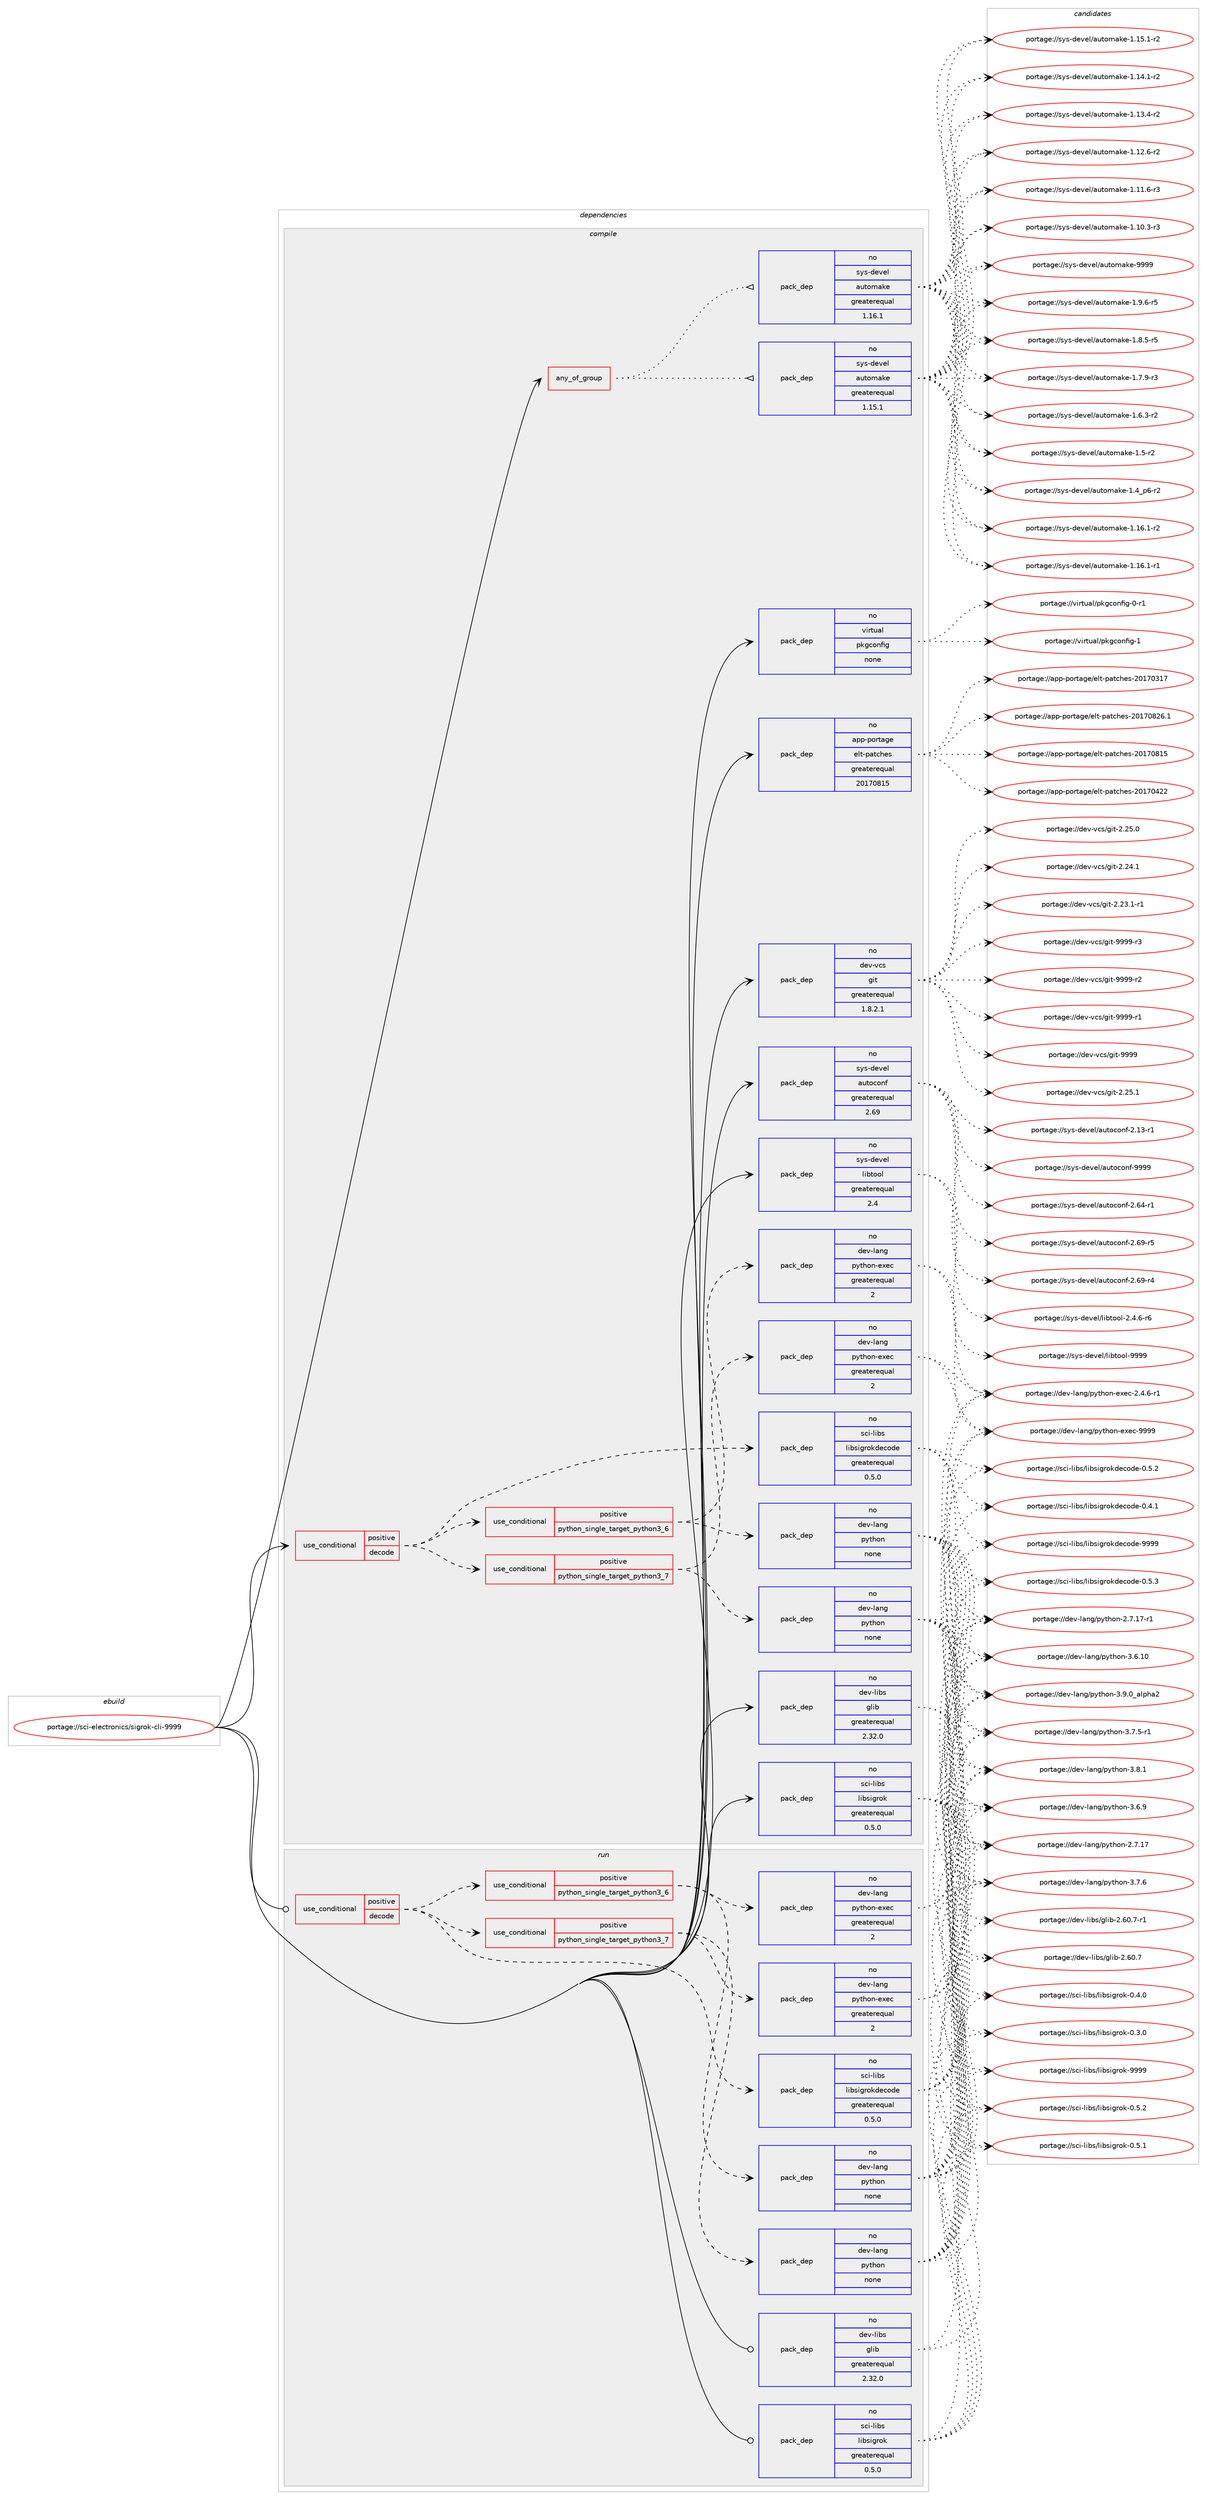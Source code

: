 digraph prolog {

# *************
# Graph options
# *************

newrank=true;
concentrate=true;
compound=true;
graph [rankdir=LR,fontname=Helvetica,fontsize=10,ranksep=1.5];#, ranksep=2.5, nodesep=0.2];
edge  [arrowhead=vee];
node  [fontname=Helvetica,fontsize=10];

# **********
# The ebuild
# **********

subgraph cluster_leftcol {
color=gray;
rank=same;
label=<<i>ebuild</i>>;
id [label="portage://sci-electronics/sigrok-cli-9999", color=red, width=4, href="../sci-electronics/sigrok-cli-9999.svg"];
}

# ****************
# The dependencies
# ****************

subgraph cluster_midcol {
color=gray;
label=<<i>dependencies</i>>;
subgraph cluster_compile {
fillcolor="#eeeeee";
style=filled;
label=<<i>compile</i>>;
subgraph any1457 {
dependency86199 [label=<<TABLE BORDER="0" CELLBORDER="1" CELLSPACING="0" CELLPADDING="4"><TR><TD CELLPADDING="10">any_of_group</TD></TR></TABLE>>, shape=none, color=red];subgraph pack67520 {
dependency86200 [label=<<TABLE BORDER="0" CELLBORDER="1" CELLSPACING="0" CELLPADDING="4" WIDTH="220"><TR><TD ROWSPAN="6" CELLPADDING="30">pack_dep</TD></TR><TR><TD WIDTH="110">no</TD></TR><TR><TD>sys-devel</TD></TR><TR><TD>automake</TD></TR><TR><TD>greaterequal</TD></TR><TR><TD>1.16.1</TD></TR></TABLE>>, shape=none, color=blue];
}
dependency86199:e -> dependency86200:w [weight=20,style="dotted",arrowhead="oinv"];
subgraph pack67521 {
dependency86201 [label=<<TABLE BORDER="0" CELLBORDER="1" CELLSPACING="0" CELLPADDING="4" WIDTH="220"><TR><TD ROWSPAN="6" CELLPADDING="30">pack_dep</TD></TR><TR><TD WIDTH="110">no</TD></TR><TR><TD>sys-devel</TD></TR><TR><TD>automake</TD></TR><TR><TD>greaterequal</TD></TR><TR><TD>1.15.1</TD></TR></TABLE>>, shape=none, color=blue];
}
dependency86199:e -> dependency86201:w [weight=20,style="dotted",arrowhead="oinv"];
}
id:e -> dependency86199:w [weight=20,style="solid",arrowhead="vee"];
subgraph cond17149 {
dependency86202 [label=<<TABLE BORDER="0" CELLBORDER="1" CELLSPACING="0" CELLPADDING="4"><TR><TD ROWSPAN="3" CELLPADDING="10">use_conditional</TD></TR><TR><TD>positive</TD></TR><TR><TD>decode</TD></TR></TABLE>>, shape=none, color=red];
subgraph pack67522 {
dependency86203 [label=<<TABLE BORDER="0" CELLBORDER="1" CELLSPACING="0" CELLPADDING="4" WIDTH="220"><TR><TD ROWSPAN="6" CELLPADDING="30">pack_dep</TD></TR><TR><TD WIDTH="110">no</TD></TR><TR><TD>sci-libs</TD></TR><TR><TD>libsigrokdecode</TD></TR><TR><TD>greaterequal</TD></TR><TR><TD>0.5.0</TD></TR></TABLE>>, shape=none, color=blue];
}
dependency86202:e -> dependency86203:w [weight=20,style="dashed",arrowhead="vee"];
subgraph cond17150 {
dependency86204 [label=<<TABLE BORDER="0" CELLBORDER="1" CELLSPACING="0" CELLPADDING="4"><TR><TD ROWSPAN="3" CELLPADDING="10">use_conditional</TD></TR><TR><TD>positive</TD></TR><TR><TD>python_single_target_python3_6</TD></TR></TABLE>>, shape=none, color=red];
subgraph pack67523 {
dependency86205 [label=<<TABLE BORDER="0" CELLBORDER="1" CELLSPACING="0" CELLPADDING="4" WIDTH="220"><TR><TD ROWSPAN="6" CELLPADDING="30">pack_dep</TD></TR><TR><TD WIDTH="110">no</TD></TR><TR><TD>dev-lang</TD></TR><TR><TD>python</TD></TR><TR><TD>none</TD></TR><TR><TD></TD></TR></TABLE>>, shape=none, color=blue];
}
dependency86204:e -> dependency86205:w [weight=20,style="dashed",arrowhead="vee"];
subgraph pack67524 {
dependency86206 [label=<<TABLE BORDER="0" CELLBORDER="1" CELLSPACING="0" CELLPADDING="4" WIDTH="220"><TR><TD ROWSPAN="6" CELLPADDING="30">pack_dep</TD></TR><TR><TD WIDTH="110">no</TD></TR><TR><TD>dev-lang</TD></TR><TR><TD>python-exec</TD></TR><TR><TD>greaterequal</TD></TR><TR><TD>2</TD></TR></TABLE>>, shape=none, color=blue];
}
dependency86204:e -> dependency86206:w [weight=20,style="dashed",arrowhead="vee"];
}
dependency86202:e -> dependency86204:w [weight=20,style="dashed",arrowhead="vee"];
subgraph cond17151 {
dependency86207 [label=<<TABLE BORDER="0" CELLBORDER="1" CELLSPACING="0" CELLPADDING="4"><TR><TD ROWSPAN="3" CELLPADDING="10">use_conditional</TD></TR><TR><TD>positive</TD></TR><TR><TD>python_single_target_python3_7</TD></TR></TABLE>>, shape=none, color=red];
subgraph pack67525 {
dependency86208 [label=<<TABLE BORDER="0" CELLBORDER="1" CELLSPACING="0" CELLPADDING="4" WIDTH="220"><TR><TD ROWSPAN="6" CELLPADDING="30">pack_dep</TD></TR><TR><TD WIDTH="110">no</TD></TR><TR><TD>dev-lang</TD></TR><TR><TD>python</TD></TR><TR><TD>none</TD></TR><TR><TD></TD></TR></TABLE>>, shape=none, color=blue];
}
dependency86207:e -> dependency86208:w [weight=20,style="dashed",arrowhead="vee"];
subgraph pack67526 {
dependency86209 [label=<<TABLE BORDER="0" CELLBORDER="1" CELLSPACING="0" CELLPADDING="4" WIDTH="220"><TR><TD ROWSPAN="6" CELLPADDING="30">pack_dep</TD></TR><TR><TD WIDTH="110">no</TD></TR><TR><TD>dev-lang</TD></TR><TR><TD>python-exec</TD></TR><TR><TD>greaterequal</TD></TR><TR><TD>2</TD></TR></TABLE>>, shape=none, color=blue];
}
dependency86207:e -> dependency86209:w [weight=20,style="dashed",arrowhead="vee"];
}
dependency86202:e -> dependency86207:w [weight=20,style="dashed",arrowhead="vee"];
}
id:e -> dependency86202:w [weight=20,style="solid",arrowhead="vee"];
subgraph pack67527 {
dependency86210 [label=<<TABLE BORDER="0" CELLBORDER="1" CELLSPACING="0" CELLPADDING="4" WIDTH="220"><TR><TD ROWSPAN="6" CELLPADDING="30">pack_dep</TD></TR><TR><TD WIDTH="110">no</TD></TR><TR><TD>app-portage</TD></TR><TR><TD>elt-patches</TD></TR><TR><TD>greaterequal</TD></TR><TR><TD>20170815</TD></TR></TABLE>>, shape=none, color=blue];
}
id:e -> dependency86210:w [weight=20,style="solid",arrowhead="vee"];
subgraph pack67528 {
dependency86211 [label=<<TABLE BORDER="0" CELLBORDER="1" CELLSPACING="0" CELLPADDING="4" WIDTH="220"><TR><TD ROWSPAN="6" CELLPADDING="30">pack_dep</TD></TR><TR><TD WIDTH="110">no</TD></TR><TR><TD>dev-libs</TD></TR><TR><TD>glib</TD></TR><TR><TD>greaterequal</TD></TR><TR><TD>2.32.0</TD></TR></TABLE>>, shape=none, color=blue];
}
id:e -> dependency86211:w [weight=20,style="solid",arrowhead="vee"];
subgraph pack67529 {
dependency86212 [label=<<TABLE BORDER="0" CELLBORDER="1" CELLSPACING="0" CELLPADDING="4" WIDTH="220"><TR><TD ROWSPAN="6" CELLPADDING="30">pack_dep</TD></TR><TR><TD WIDTH="110">no</TD></TR><TR><TD>dev-vcs</TD></TR><TR><TD>git</TD></TR><TR><TD>greaterequal</TD></TR><TR><TD>1.8.2.1</TD></TR></TABLE>>, shape=none, color=blue];
}
id:e -> dependency86212:w [weight=20,style="solid",arrowhead="vee"];
subgraph pack67530 {
dependency86213 [label=<<TABLE BORDER="0" CELLBORDER="1" CELLSPACING="0" CELLPADDING="4" WIDTH="220"><TR><TD ROWSPAN="6" CELLPADDING="30">pack_dep</TD></TR><TR><TD WIDTH="110">no</TD></TR><TR><TD>sci-libs</TD></TR><TR><TD>libsigrok</TD></TR><TR><TD>greaterequal</TD></TR><TR><TD>0.5.0</TD></TR></TABLE>>, shape=none, color=blue];
}
id:e -> dependency86213:w [weight=20,style="solid",arrowhead="vee"];
subgraph pack67531 {
dependency86214 [label=<<TABLE BORDER="0" CELLBORDER="1" CELLSPACING="0" CELLPADDING="4" WIDTH="220"><TR><TD ROWSPAN="6" CELLPADDING="30">pack_dep</TD></TR><TR><TD WIDTH="110">no</TD></TR><TR><TD>sys-devel</TD></TR><TR><TD>autoconf</TD></TR><TR><TD>greaterequal</TD></TR><TR><TD>2.69</TD></TR></TABLE>>, shape=none, color=blue];
}
id:e -> dependency86214:w [weight=20,style="solid",arrowhead="vee"];
subgraph pack67532 {
dependency86215 [label=<<TABLE BORDER="0" CELLBORDER="1" CELLSPACING="0" CELLPADDING="4" WIDTH="220"><TR><TD ROWSPAN="6" CELLPADDING="30">pack_dep</TD></TR><TR><TD WIDTH="110">no</TD></TR><TR><TD>sys-devel</TD></TR><TR><TD>libtool</TD></TR><TR><TD>greaterequal</TD></TR><TR><TD>2.4</TD></TR></TABLE>>, shape=none, color=blue];
}
id:e -> dependency86215:w [weight=20,style="solid",arrowhead="vee"];
subgraph pack67533 {
dependency86216 [label=<<TABLE BORDER="0" CELLBORDER="1" CELLSPACING="0" CELLPADDING="4" WIDTH="220"><TR><TD ROWSPAN="6" CELLPADDING="30">pack_dep</TD></TR><TR><TD WIDTH="110">no</TD></TR><TR><TD>virtual</TD></TR><TR><TD>pkgconfig</TD></TR><TR><TD>none</TD></TR><TR><TD></TD></TR></TABLE>>, shape=none, color=blue];
}
id:e -> dependency86216:w [weight=20,style="solid",arrowhead="vee"];
}
subgraph cluster_compileandrun {
fillcolor="#eeeeee";
style=filled;
label=<<i>compile and run</i>>;
}
subgraph cluster_run {
fillcolor="#eeeeee";
style=filled;
label=<<i>run</i>>;
subgraph cond17152 {
dependency86217 [label=<<TABLE BORDER="0" CELLBORDER="1" CELLSPACING="0" CELLPADDING="4"><TR><TD ROWSPAN="3" CELLPADDING="10">use_conditional</TD></TR><TR><TD>positive</TD></TR><TR><TD>decode</TD></TR></TABLE>>, shape=none, color=red];
subgraph pack67534 {
dependency86218 [label=<<TABLE BORDER="0" CELLBORDER="1" CELLSPACING="0" CELLPADDING="4" WIDTH="220"><TR><TD ROWSPAN="6" CELLPADDING="30">pack_dep</TD></TR><TR><TD WIDTH="110">no</TD></TR><TR><TD>sci-libs</TD></TR><TR><TD>libsigrokdecode</TD></TR><TR><TD>greaterequal</TD></TR><TR><TD>0.5.0</TD></TR></TABLE>>, shape=none, color=blue];
}
dependency86217:e -> dependency86218:w [weight=20,style="dashed",arrowhead="vee"];
subgraph cond17153 {
dependency86219 [label=<<TABLE BORDER="0" CELLBORDER="1" CELLSPACING="0" CELLPADDING="4"><TR><TD ROWSPAN="3" CELLPADDING="10">use_conditional</TD></TR><TR><TD>positive</TD></TR><TR><TD>python_single_target_python3_6</TD></TR></TABLE>>, shape=none, color=red];
subgraph pack67535 {
dependency86220 [label=<<TABLE BORDER="0" CELLBORDER="1" CELLSPACING="0" CELLPADDING="4" WIDTH="220"><TR><TD ROWSPAN="6" CELLPADDING="30">pack_dep</TD></TR><TR><TD WIDTH="110">no</TD></TR><TR><TD>dev-lang</TD></TR><TR><TD>python</TD></TR><TR><TD>none</TD></TR><TR><TD></TD></TR></TABLE>>, shape=none, color=blue];
}
dependency86219:e -> dependency86220:w [weight=20,style="dashed",arrowhead="vee"];
subgraph pack67536 {
dependency86221 [label=<<TABLE BORDER="0" CELLBORDER="1" CELLSPACING="0" CELLPADDING="4" WIDTH="220"><TR><TD ROWSPAN="6" CELLPADDING="30">pack_dep</TD></TR><TR><TD WIDTH="110">no</TD></TR><TR><TD>dev-lang</TD></TR><TR><TD>python-exec</TD></TR><TR><TD>greaterequal</TD></TR><TR><TD>2</TD></TR></TABLE>>, shape=none, color=blue];
}
dependency86219:e -> dependency86221:w [weight=20,style="dashed",arrowhead="vee"];
}
dependency86217:e -> dependency86219:w [weight=20,style="dashed",arrowhead="vee"];
subgraph cond17154 {
dependency86222 [label=<<TABLE BORDER="0" CELLBORDER="1" CELLSPACING="0" CELLPADDING="4"><TR><TD ROWSPAN="3" CELLPADDING="10">use_conditional</TD></TR><TR><TD>positive</TD></TR><TR><TD>python_single_target_python3_7</TD></TR></TABLE>>, shape=none, color=red];
subgraph pack67537 {
dependency86223 [label=<<TABLE BORDER="0" CELLBORDER="1" CELLSPACING="0" CELLPADDING="4" WIDTH="220"><TR><TD ROWSPAN="6" CELLPADDING="30">pack_dep</TD></TR><TR><TD WIDTH="110">no</TD></TR><TR><TD>dev-lang</TD></TR><TR><TD>python</TD></TR><TR><TD>none</TD></TR><TR><TD></TD></TR></TABLE>>, shape=none, color=blue];
}
dependency86222:e -> dependency86223:w [weight=20,style="dashed",arrowhead="vee"];
subgraph pack67538 {
dependency86224 [label=<<TABLE BORDER="0" CELLBORDER="1" CELLSPACING="0" CELLPADDING="4" WIDTH="220"><TR><TD ROWSPAN="6" CELLPADDING="30">pack_dep</TD></TR><TR><TD WIDTH="110">no</TD></TR><TR><TD>dev-lang</TD></TR><TR><TD>python-exec</TD></TR><TR><TD>greaterequal</TD></TR><TR><TD>2</TD></TR></TABLE>>, shape=none, color=blue];
}
dependency86222:e -> dependency86224:w [weight=20,style="dashed",arrowhead="vee"];
}
dependency86217:e -> dependency86222:w [weight=20,style="dashed",arrowhead="vee"];
}
id:e -> dependency86217:w [weight=20,style="solid",arrowhead="odot"];
subgraph pack67539 {
dependency86225 [label=<<TABLE BORDER="0" CELLBORDER="1" CELLSPACING="0" CELLPADDING="4" WIDTH="220"><TR><TD ROWSPAN="6" CELLPADDING="30">pack_dep</TD></TR><TR><TD WIDTH="110">no</TD></TR><TR><TD>dev-libs</TD></TR><TR><TD>glib</TD></TR><TR><TD>greaterequal</TD></TR><TR><TD>2.32.0</TD></TR></TABLE>>, shape=none, color=blue];
}
id:e -> dependency86225:w [weight=20,style="solid",arrowhead="odot"];
subgraph pack67540 {
dependency86226 [label=<<TABLE BORDER="0" CELLBORDER="1" CELLSPACING="0" CELLPADDING="4" WIDTH="220"><TR><TD ROWSPAN="6" CELLPADDING="30">pack_dep</TD></TR><TR><TD WIDTH="110">no</TD></TR><TR><TD>sci-libs</TD></TR><TR><TD>libsigrok</TD></TR><TR><TD>greaterequal</TD></TR><TR><TD>0.5.0</TD></TR></TABLE>>, shape=none, color=blue];
}
id:e -> dependency86226:w [weight=20,style="solid",arrowhead="odot"];
}
}

# **************
# The candidates
# **************

subgraph cluster_choices {
rank=same;
color=gray;
label=<<i>candidates</i>>;

subgraph choice67520 {
color=black;
nodesep=1;
choice115121115451001011181011084797117116111109971071014557575757 [label="portage://sys-devel/automake-9999", color=red, width=4,href="../sys-devel/automake-9999.svg"];
choice115121115451001011181011084797117116111109971071014549465746544511453 [label="portage://sys-devel/automake-1.9.6-r5", color=red, width=4,href="../sys-devel/automake-1.9.6-r5.svg"];
choice115121115451001011181011084797117116111109971071014549465646534511453 [label="portage://sys-devel/automake-1.8.5-r5", color=red, width=4,href="../sys-devel/automake-1.8.5-r5.svg"];
choice115121115451001011181011084797117116111109971071014549465546574511451 [label="portage://sys-devel/automake-1.7.9-r3", color=red, width=4,href="../sys-devel/automake-1.7.9-r3.svg"];
choice115121115451001011181011084797117116111109971071014549465446514511450 [label="portage://sys-devel/automake-1.6.3-r2", color=red, width=4,href="../sys-devel/automake-1.6.3-r2.svg"];
choice11512111545100101118101108479711711611110997107101454946534511450 [label="portage://sys-devel/automake-1.5-r2", color=red, width=4,href="../sys-devel/automake-1.5-r2.svg"];
choice115121115451001011181011084797117116111109971071014549465295112544511450 [label="portage://sys-devel/automake-1.4_p6-r2", color=red, width=4,href="../sys-devel/automake-1.4_p6-r2.svg"];
choice11512111545100101118101108479711711611110997107101454946495446494511450 [label="portage://sys-devel/automake-1.16.1-r2", color=red, width=4,href="../sys-devel/automake-1.16.1-r2.svg"];
choice11512111545100101118101108479711711611110997107101454946495446494511449 [label="portage://sys-devel/automake-1.16.1-r1", color=red, width=4,href="../sys-devel/automake-1.16.1-r1.svg"];
choice11512111545100101118101108479711711611110997107101454946495346494511450 [label="portage://sys-devel/automake-1.15.1-r2", color=red, width=4,href="../sys-devel/automake-1.15.1-r2.svg"];
choice11512111545100101118101108479711711611110997107101454946495246494511450 [label="portage://sys-devel/automake-1.14.1-r2", color=red, width=4,href="../sys-devel/automake-1.14.1-r2.svg"];
choice11512111545100101118101108479711711611110997107101454946495146524511450 [label="portage://sys-devel/automake-1.13.4-r2", color=red, width=4,href="../sys-devel/automake-1.13.4-r2.svg"];
choice11512111545100101118101108479711711611110997107101454946495046544511450 [label="portage://sys-devel/automake-1.12.6-r2", color=red, width=4,href="../sys-devel/automake-1.12.6-r2.svg"];
choice11512111545100101118101108479711711611110997107101454946494946544511451 [label="portage://sys-devel/automake-1.11.6-r3", color=red, width=4,href="../sys-devel/automake-1.11.6-r3.svg"];
choice11512111545100101118101108479711711611110997107101454946494846514511451 [label="portage://sys-devel/automake-1.10.3-r3", color=red, width=4,href="../sys-devel/automake-1.10.3-r3.svg"];
dependency86200:e -> choice115121115451001011181011084797117116111109971071014557575757:w [style=dotted,weight="100"];
dependency86200:e -> choice115121115451001011181011084797117116111109971071014549465746544511453:w [style=dotted,weight="100"];
dependency86200:e -> choice115121115451001011181011084797117116111109971071014549465646534511453:w [style=dotted,weight="100"];
dependency86200:e -> choice115121115451001011181011084797117116111109971071014549465546574511451:w [style=dotted,weight="100"];
dependency86200:e -> choice115121115451001011181011084797117116111109971071014549465446514511450:w [style=dotted,weight="100"];
dependency86200:e -> choice11512111545100101118101108479711711611110997107101454946534511450:w [style=dotted,weight="100"];
dependency86200:e -> choice115121115451001011181011084797117116111109971071014549465295112544511450:w [style=dotted,weight="100"];
dependency86200:e -> choice11512111545100101118101108479711711611110997107101454946495446494511450:w [style=dotted,weight="100"];
dependency86200:e -> choice11512111545100101118101108479711711611110997107101454946495446494511449:w [style=dotted,weight="100"];
dependency86200:e -> choice11512111545100101118101108479711711611110997107101454946495346494511450:w [style=dotted,weight="100"];
dependency86200:e -> choice11512111545100101118101108479711711611110997107101454946495246494511450:w [style=dotted,weight="100"];
dependency86200:e -> choice11512111545100101118101108479711711611110997107101454946495146524511450:w [style=dotted,weight="100"];
dependency86200:e -> choice11512111545100101118101108479711711611110997107101454946495046544511450:w [style=dotted,weight="100"];
dependency86200:e -> choice11512111545100101118101108479711711611110997107101454946494946544511451:w [style=dotted,weight="100"];
dependency86200:e -> choice11512111545100101118101108479711711611110997107101454946494846514511451:w [style=dotted,weight="100"];
}
subgraph choice67521 {
color=black;
nodesep=1;
choice115121115451001011181011084797117116111109971071014557575757 [label="portage://sys-devel/automake-9999", color=red, width=4,href="../sys-devel/automake-9999.svg"];
choice115121115451001011181011084797117116111109971071014549465746544511453 [label="portage://sys-devel/automake-1.9.6-r5", color=red, width=4,href="../sys-devel/automake-1.9.6-r5.svg"];
choice115121115451001011181011084797117116111109971071014549465646534511453 [label="portage://sys-devel/automake-1.8.5-r5", color=red, width=4,href="../sys-devel/automake-1.8.5-r5.svg"];
choice115121115451001011181011084797117116111109971071014549465546574511451 [label="portage://sys-devel/automake-1.7.9-r3", color=red, width=4,href="../sys-devel/automake-1.7.9-r3.svg"];
choice115121115451001011181011084797117116111109971071014549465446514511450 [label="portage://sys-devel/automake-1.6.3-r2", color=red, width=4,href="../sys-devel/automake-1.6.3-r2.svg"];
choice11512111545100101118101108479711711611110997107101454946534511450 [label="portage://sys-devel/automake-1.5-r2", color=red, width=4,href="../sys-devel/automake-1.5-r2.svg"];
choice115121115451001011181011084797117116111109971071014549465295112544511450 [label="portage://sys-devel/automake-1.4_p6-r2", color=red, width=4,href="../sys-devel/automake-1.4_p6-r2.svg"];
choice11512111545100101118101108479711711611110997107101454946495446494511450 [label="portage://sys-devel/automake-1.16.1-r2", color=red, width=4,href="../sys-devel/automake-1.16.1-r2.svg"];
choice11512111545100101118101108479711711611110997107101454946495446494511449 [label="portage://sys-devel/automake-1.16.1-r1", color=red, width=4,href="../sys-devel/automake-1.16.1-r1.svg"];
choice11512111545100101118101108479711711611110997107101454946495346494511450 [label="portage://sys-devel/automake-1.15.1-r2", color=red, width=4,href="../sys-devel/automake-1.15.1-r2.svg"];
choice11512111545100101118101108479711711611110997107101454946495246494511450 [label="portage://sys-devel/automake-1.14.1-r2", color=red, width=4,href="../sys-devel/automake-1.14.1-r2.svg"];
choice11512111545100101118101108479711711611110997107101454946495146524511450 [label="portage://sys-devel/automake-1.13.4-r2", color=red, width=4,href="../sys-devel/automake-1.13.4-r2.svg"];
choice11512111545100101118101108479711711611110997107101454946495046544511450 [label="portage://sys-devel/automake-1.12.6-r2", color=red, width=4,href="../sys-devel/automake-1.12.6-r2.svg"];
choice11512111545100101118101108479711711611110997107101454946494946544511451 [label="portage://sys-devel/automake-1.11.6-r3", color=red, width=4,href="../sys-devel/automake-1.11.6-r3.svg"];
choice11512111545100101118101108479711711611110997107101454946494846514511451 [label="portage://sys-devel/automake-1.10.3-r3", color=red, width=4,href="../sys-devel/automake-1.10.3-r3.svg"];
dependency86201:e -> choice115121115451001011181011084797117116111109971071014557575757:w [style=dotted,weight="100"];
dependency86201:e -> choice115121115451001011181011084797117116111109971071014549465746544511453:w [style=dotted,weight="100"];
dependency86201:e -> choice115121115451001011181011084797117116111109971071014549465646534511453:w [style=dotted,weight="100"];
dependency86201:e -> choice115121115451001011181011084797117116111109971071014549465546574511451:w [style=dotted,weight="100"];
dependency86201:e -> choice115121115451001011181011084797117116111109971071014549465446514511450:w [style=dotted,weight="100"];
dependency86201:e -> choice11512111545100101118101108479711711611110997107101454946534511450:w [style=dotted,weight="100"];
dependency86201:e -> choice115121115451001011181011084797117116111109971071014549465295112544511450:w [style=dotted,weight="100"];
dependency86201:e -> choice11512111545100101118101108479711711611110997107101454946495446494511450:w [style=dotted,weight="100"];
dependency86201:e -> choice11512111545100101118101108479711711611110997107101454946495446494511449:w [style=dotted,weight="100"];
dependency86201:e -> choice11512111545100101118101108479711711611110997107101454946495346494511450:w [style=dotted,weight="100"];
dependency86201:e -> choice11512111545100101118101108479711711611110997107101454946495246494511450:w [style=dotted,weight="100"];
dependency86201:e -> choice11512111545100101118101108479711711611110997107101454946495146524511450:w [style=dotted,weight="100"];
dependency86201:e -> choice11512111545100101118101108479711711611110997107101454946495046544511450:w [style=dotted,weight="100"];
dependency86201:e -> choice11512111545100101118101108479711711611110997107101454946494946544511451:w [style=dotted,weight="100"];
dependency86201:e -> choice11512111545100101118101108479711711611110997107101454946494846514511451:w [style=dotted,weight="100"];
}
subgraph choice67522 {
color=black;
nodesep=1;
choice1159910545108105981154710810598115105103114111107100101991111001014557575757 [label="portage://sci-libs/libsigrokdecode-9999", color=red, width=4,href="../sci-libs/libsigrokdecode-9999.svg"];
choice115991054510810598115471081059811510510311411110710010199111100101454846534651 [label="portage://sci-libs/libsigrokdecode-0.5.3", color=red, width=4,href="../sci-libs/libsigrokdecode-0.5.3.svg"];
choice115991054510810598115471081059811510510311411110710010199111100101454846534650 [label="portage://sci-libs/libsigrokdecode-0.5.2", color=red, width=4,href="../sci-libs/libsigrokdecode-0.5.2.svg"];
choice115991054510810598115471081059811510510311411110710010199111100101454846524649 [label="portage://sci-libs/libsigrokdecode-0.4.1", color=red, width=4,href="../sci-libs/libsigrokdecode-0.4.1.svg"];
dependency86203:e -> choice1159910545108105981154710810598115105103114111107100101991111001014557575757:w [style=dotted,weight="100"];
dependency86203:e -> choice115991054510810598115471081059811510510311411110710010199111100101454846534651:w [style=dotted,weight="100"];
dependency86203:e -> choice115991054510810598115471081059811510510311411110710010199111100101454846534650:w [style=dotted,weight="100"];
dependency86203:e -> choice115991054510810598115471081059811510510311411110710010199111100101454846524649:w [style=dotted,weight="100"];
}
subgraph choice67523 {
color=black;
nodesep=1;
choice10010111845108971101034711212111610411111045514657464895971081121049750 [label="portage://dev-lang/python-3.9.0_alpha2", color=red, width=4,href="../dev-lang/python-3.9.0_alpha2.svg"];
choice100101118451089711010347112121116104111110455146564649 [label="portage://dev-lang/python-3.8.1", color=red, width=4,href="../dev-lang/python-3.8.1.svg"];
choice100101118451089711010347112121116104111110455146554654 [label="portage://dev-lang/python-3.7.6", color=red, width=4,href="../dev-lang/python-3.7.6.svg"];
choice1001011184510897110103471121211161041111104551465546534511449 [label="portage://dev-lang/python-3.7.5-r1", color=red, width=4,href="../dev-lang/python-3.7.5-r1.svg"];
choice100101118451089711010347112121116104111110455146544657 [label="portage://dev-lang/python-3.6.9", color=red, width=4,href="../dev-lang/python-3.6.9.svg"];
choice10010111845108971101034711212111610411111045514654464948 [label="portage://dev-lang/python-3.6.10", color=red, width=4,href="../dev-lang/python-3.6.10.svg"];
choice100101118451089711010347112121116104111110455046554649554511449 [label="portage://dev-lang/python-2.7.17-r1", color=red, width=4,href="../dev-lang/python-2.7.17-r1.svg"];
choice10010111845108971101034711212111610411111045504655464955 [label="portage://dev-lang/python-2.7.17", color=red, width=4,href="../dev-lang/python-2.7.17.svg"];
dependency86205:e -> choice10010111845108971101034711212111610411111045514657464895971081121049750:w [style=dotted,weight="100"];
dependency86205:e -> choice100101118451089711010347112121116104111110455146564649:w [style=dotted,weight="100"];
dependency86205:e -> choice100101118451089711010347112121116104111110455146554654:w [style=dotted,weight="100"];
dependency86205:e -> choice1001011184510897110103471121211161041111104551465546534511449:w [style=dotted,weight="100"];
dependency86205:e -> choice100101118451089711010347112121116104111110455146544657:w [style=dotted,weight="100"];
dependency86205:e -> choice10010111845108971101034711212111610411111045514654464948:w [style=dotted,weight="100"];
dependency86205:e -> choice100101118451089711010347112121116104111110455046554649554511449:w [style=dotted,weight="100"];
dependency86205:e -> choice10010111845108971101034711212111610411111045504655464955:w [style=dotted,weight="100"];
}
subgraph choice67524 {
color=black;
nodesep=1;
choice10010111845108971101034711212111610411111045101120101994557575757 [label="portage://dev-lang/python-exec-9999", color=red, width=4,href="../dev-lang/python-exec-9999.svg"];
choice10010111845108971101034711212111610411111045101120101994550465246544511449 [label="portage://dev-lang/python-exec-2.4.6-r1", color=red, width=4,href="../dev-lang/python-exec-2.4.6-r1.svg"];
dependency86206:e -> choice10010111845108971101034711212111610411111045101120101994557575757:w [style=dotted,weight="100"];
dependency86206:e -> choice10010111845108971101034711212111610411111045101120101994550465246544511449:w [style=dotted,weight="100"];
}
subgraph choice67525 {
color=black;
nodesep=1;
choice10010111845108971101034711212111610411111045514657464895971081121049750 [label="portage://dev-lang/python-3.9.0_alpha2", color=red, width=4,href="../dev-lang/python-3.9.0_alpha2.svg"];
choice100101118451089711010347112121116104111110455146564649 [label="portage://dev-lang/python-3.8.1", color=red, width=4,href="../dev-lang/python-3.8.1.svg"];
choice100101118451089711010347112121116104111110455146554654 [label="portage://dev-lang/python-3.7.6", color=red, width=4,href="../dev-lang/python-3.7.6.svg"];
choice1001011184510897110103471121211161041111104551465546534511449 [label="portage://dev-lang/python-3.7.5-r1", color=red, width=4,href="../dev-lang/python-3.7.5-r1.svg"];
choice100101118451089711010347112121116104111110455146544657 [label="portage://dev-lang/python-3.6.9", color=red, width=4,href="../dev-lang/python-3.6.9.svg"];
choice10010111845108971101034711212111610411111045514654464948 [label="portage://dev-lang/python-3.6.10", color=red, width=4,href="../dev-lang/python-3.6.10.svg"];
choice100101118451089711010347112121116104111110455046554649554511449 [label="portage://dev-lang/python-2.7.17-r1", color=red, width=4,href="../dev-lang/python-2.7.17-r1.svg"];
choice10010111845108971101034711212111610411111045504655464955 [label="portage://dev-lang/python-2.7.17", color=red, width=4,href="../dev-lang/python-2.7.17.svg"];
dependency86208:e -> choice10010111845108971101034711212111610411111045514657464895971081121049750:w [style=dotted,weight="100"];
dependency86208:e -> choice100101118451089711010347112121116104111110455146564649:w [style=dotted,weight="100"];
dependency86208:e -> choice100101118451089711010347112121116104111110455146554654:w [style=dotted,weight="100"];
dependency86208:e -> choice1001011184510897110103471121211161041111104551465546534511449:w [style=dotted,weight="100"];
dependency86208:e -> choice100101118451089711010347112121116104111110455146544657:w [style=dotted,weight="100"];
dependency86208:e -> choice10010111845108971101034711212111610411111045514654464948:w [style=dotted,weight="100"];
dependency86208:e -> choice100101118451089711010347112121116104111110455046554649554511449:w [style=dotted,weight="100"];
dependency86208:e -> choice10010111845108971101034711212111610411111045504655464955:w [style=dotted,weight="100"];
}
subgraph choice67526 {
color=black;
nodesep=1;
choice10010111845108971101034711212111610411111045101120101994557575757 [label="portage://dev-lang/python-exec-9999", color=red, width=4,href="../dev-lang/python-exec-9999.svg"];
choice10010111845108971101034711212111610411111045101120101994550465246544511449 [label="portage://dev-lang/python-exec-2.4.6-r1", color=red, width=4,href="../dev-lang/python-exec-2.4.6-r1.svg"];
dependency86209:e -> choice10010111845108971101034711212111610411111045101120101994557575757:w [style=dotted,weight="100"];
dependency86209:e -> choice10010111845108971101034711212111610411111045101120101994550465246544511449:w [style=dotted,weight="100"];
}
subgraph choice67527 {
color=black;
nodesep=1;
choice971121124511211111411697103101471011081164511297116991041011154550484955485650544649 [label="portage://app-portage/elt-patches-20170826.1", color=red, width=4,href="../app-portage/elt-patches-20170826.1.svg"];
choice97112112451121111141169710310147101108116451129711699104101115455048495548564953 [label="portage://app-portage/elt-patches-20170815", color=red, width=4,href="../app-portage/elt-patches-20170815.svg"];
choice97112112451121111141169710310147101108116451129711699104101115455048495548525050 [label="portage://app-portage/elt-patches-20170422", color=red, width=4,href="../app-portage/elt-patches-20170422.svg"];
choice97112112451121111141169710310147101108116451129711699104101115455048495548514955 [label="portage://app-portage/elt-patches-20170317", color=red, width=4,href="../app-portage/elt-patches-20170317.svg"];
dependency86210:e -> choice971121124511211111411697103101471011081164511297116991041011154550484955485650544649:w [style=dotted,weight="100"];
dependency86210:e -> choice97112112451121111141169710310147101108116451129711699104101115455048495548564953:w [style=dotted,weight="100"];
dependency86210:e -> choice97112112451121111141169710310147101108116451129711699104101115455048495548525050:w [style=dotted,weight="100"];
dependency86210:e -> choice97112112451121111141169710310147101108116451129711699104101115455048495548514955:w [style=dotted,weight="100"];
}
subgraph choice67528 {
color=black;
nodesep=1;
choice10010111845108105981154710310810598455046544846554511449 [label="portage://dev-libs/glib-2.60.7-r1", color=red, width=4,href="../dev-libs/glib-2.60.7-r1.svg"];
choice1001011184510810598115471031081059845504654484655 [label="portage://dev-libs/glib-2.60.7", color=red, width=4,href="../dev-libs/glib-2.60.7.svg"];
dependency86211:e -> choice10010111845108105981154710310810598455046544846554511449:w [style=dotted,weight="100"];
dependency86211:e -> choice1001011184510810598115471031081059845504654484655:w [style=dotted,weight="100"];
}
subgraph choice67529 {
color=black;
nodesep=1;
choice10010111845118991154710310511645575757574511451 [label="portage://dev-vcs/git-9999-r3", color=red, width=4,href="../dev-vcs/git-9999-r3.svg"];
choice10010111845118991154710310511645575757574511450 [label="portage://dev-vcs/git-9999-r2", color=red, width=4,href="../dev-vcs/git-9999-r2.svg"];
choice10010111845118991154710310511645575757574511449 [label="portage://dev-vcs/git-9999-r1", color=red, width=4,href="../dev-vcs/git-9999-r1.svg"];
choice1001011184511899115471031051164557575757 [label="portage://dev-vcs/git-9999", color=red, width=4,href="../dev-vcs/git-9999.svg"];
choice10010111845118991154710310511645504650534649 [label="portage://dev-vcs/git-2.25.1", color=red, width=4,href="../dev-vcs/git-2.25.1.svg"];
choice10010111845118991154710310511645504650534648 [label="portage://dev-vcs/git-2.25.0", color=red, width=4,href="../dev-vcs/git-2.25.0.svg"];
choice10010111845118991154710310511645504650524649 [label="portage://dev-vcs/git-2.24.1", color=red, width=4,href="../dev-vcs/git-2.24.1.svg"];
choice100101118451189911547103105116455046505146494511449 [label="portage://dev-vcs/git-2.23.1-r1", color=red, width=4,href="../dev-vcs/git-2.23.1-r1.svg"];
dependency86212:e -> choice10010111845118991154710310511645575757574511451:w [style=dotted,weight="100"];
dependency86212:e -> choice10010111845118991154710310511645575757574511450:w [style=dotted,weight="100"];
dependency86212:e -> choice10010111845118991154710310511645575757574511449:w [style=dotted,weight="100"];
dependency86212:e -> choice1001011184511899115471031051164557575757:w [style=dotted,weight="100"];
dependency86212:e -> choice10010111845118991154710310511645504650534649:w [style=dotted,weight="100"];
dependency86212:e -> choice10010111845118991154710310511645504650534648:w [style=dotted,weight="100"];
dependency86212:e -> choice10010111845118991154710310511645504650524649:w [style=dotted,weight="100"];
dependency86212:e -> choice100101118451189911547103105116455046505146494511449:w [style=dotted,weight="100"];
}
subgraph choice67530 {
color=black;
nodesep=1;
choice11599105451081059811547108105981151051031141111074557575757 [label="portage://sci-libs/libsigrok-9999", color=red, width=4,href="../sci-libs/libsigrok-9999.svg"];
choice1159910545108105981154710810598115105103114111107454846534650 [label="portage://sci-libs/libsigrok-0.5.2", color=red, width=4,href="../sci-libs/libsigrok-0.5.2.svg"];
choice1159910545108105981154710810598115105103114111107454846534649 [label="portage://sci-libs/libsigrok-0.5.1", color=red, width=4,href="../sci-libs/libsigrok-0.5.1.svg"];
choice1159910545108105981154710810598115105103114111107454846524648 [label="portage://sci-libs/libsigrok-0.4.0", color=red, width=4,href="../sci-libs/libsigrok-0.4.0.svg"];
choice1159910545108105981154710810598115105103114111107454846514648 [label="portage://sci-libs/libsigrok-0.3.0", color=red, width=4,href="../sci-libs/libsigrok-0.3.0.svg"];
dependency86213:e -> choice11599105451081059811547108105981151051031141111074557575757:w [style=dotted,weight="100"];
dependency86213:e -> choice1159910545108105981154710810598115105103114111107454846534650:w [style=dotted,weight="100"];
dependency86213:e -> choice1159910545108105981154710810598115105103114111107454846534649:w [style=dotted,weight="100"];
dependency86213:e -> choice1159910545108105981154710810598115105103114111107454846524648:w [style=dotted,weight="100"];
dependency86213:e -> choice1159910545108105981154710810598115105103114111107454846514648:w [style=dotted,weight="100"];
}
subgraph choice67531 {
color=black;
nodesep=1;
choice115121115451001011181011084797117116111991111101024557575757 [label="portage://sys-devel/autoconf-9999", color=red, width=4,href="../sys-devel/autoconf-9999.svg"];
choice1151211154510010111810110847971171161119911111010245504654574511453 [label="portage://sys-devel/autoconf-2.69-r5", color=red, width=4,href="../sys-devel/autoconf-2.69-r5.svg"];
choice1151211154510010111810110847971171161119911111010245504654574511452 [label="portage://sys-devel/autoconf-2.69-r4", color=red, width=4,href="../sys-devel/autoconf-2.69-r4.svg"];
choice1151211154510010111810110847971171161119911111010245504654524511449 [label="portage://sys-devel/autoconf-2.64-r1", color=red, width=4,href="../sys-devel/autoconf-2.64-r1.svg"];
choice1151211154510010111810110847971171161119911111010245504649514511449 [label="portage://sys-devel/autoconf-2.13-r1", color=red, width=4,href="../sys-devel/autoconf-2.13-r1.svg"];
dependency86214:e -> choice115121115451001011181011084797117116111991111101024557575757:w [style=dotted,weight="100"];
dependency86214:e -> choice1151211154510010111810110847971171161119911111010245504654574511453:w [style=dotted,weight="100"];
dependency86214:e -> choice1151211154510010111810110847971171161119911111010245504654574511452:w [style=dotted,weight="100"];
dependency86214:e -> choice1151211154510010111810110847971171161119911111010245504654524511449:w [style=dotted,weight="100"];
dependency86214:e -> choice1151211154510010111810110847971171161119911111010245504649514511449:w [style=dotted,weight="100"];
}
subgraph choice67532 {
color=black;
nodesep=1;
choice1151211154510010111810110847108105981161111111084557575757 [label="portage://sys-devel/libtool-9999", color=red, width=4,href="../sys-devel/libtool-9999.svg"];
choice1151211154510010111810110847108105981161111111084550465246544511454 [label="portage://sys-devel/libtool-2.4.6-r6", color=red, width=4,href="../sys-devel/libtool-2.4.6-r6.svg"];
dependency86215:e -> choice1151211154510010111810110847108105981161111111084557575757:w [style=dotted,weight="100"];
dependency86215:e -> choice1151211154510010111810110847108105981161111111084550465246544511454:w [style=dotted,weight="100"];
}
subgraph choice67533 {
color=black;
nodesep=1;
choice1181051141161179710847112107103991111101021051034549 [label="portage://virtual/pkgconfig-1", color=red, width=4,href="../virtual/pkgconfig-1.svg"];
choice11810511411611797108471121071039911111010210510345484511449 [label="portage://virtual/pkgconfig-0-r1", color=red, width=4,href="../virtual/pkgconfig-0-r1.svg"];
dependency86216:e -> choice1181051141161179710847112107103991111101021051034549:w [style=dotted,weight="100"];
dependency86216:e -> choice11810511411611797108471121071039911111010210510345484511449:w [style=dotted,weight="100"];
}
subgraph choice67534 {
color=black;
nodesep=1;
choice1159910545108105981154710810598115105103114111107100101991111001014557575757 [label="portage://sci-libs/libsigrokdecode-9999", color=red, width=4,href="../sci-libs/libsigrokdecode-9999.svg"];
choice115991054510810598115471081059811510510311411110710010199111100101454846534651 [label="portage://sci-libs/libsigrokdecode-0.5.3", color=red, width=4,href="../sci-libs/libsigrokdecode-0.5.3.svg"];
choice115991054510810598115471081059811510510311411110710010199111100101454846534650 [label="portage://sci-libs/libsigrokdecode-0.5.2", color=red, width=4,href="../sci-libs/libsigrokdecode-0.5.2.svg"];
choice115991054510810598115471081059811510510311411110710010199111100101454846524649 [label="portage://sci-libs/libsigrokdecode-0.4.1", color=red, width=4,href="../sci-libs/libsigrokdecode-0.4.1.svg"];
dependency86218:e -> choice1159910545108105981154710810598115105103114111107100101991111001014557575757:w [style=dotted,weight="100"];
dependency86218:e -> choice115991054510810598115471081059811510510311411110710010199111100101454846534651:w [style=dotted,weight="100"];
dependency86218:e -> choice115991054510810598115471081059811510510311411110710010199111100101454846534650:w [style=dotted,weight="100"];
dependency86218:e -> choice115991054510810598115471081059811510510311411110710010199111100101454846524649:w [style=dotted,weight="100"];
}
subgraph choice67535 {
color=black;
nodesep=1;
choice10010111845108971101034711212111610411111045514657464895971081121049750 [label="portage://dev-lang/python-3.9.0_alpha2", color=red, width=4,href="../dev-lang/python-3.9.0_alpha2.svg"];
choice100101118451089711010347112121116104111110455146564649 [label="portage://dev-lang/python-3.8.1", color=red, width=4,href="../dev-lang/python-3.8.1.svg"];
choice100101118451089711010347112121116104111110455146554654 [label="portage://dev-lang/python-3.7.6", color=red, width=4,href="../dev-lang/python-3.7.6.svg"];
choice1001011184510897110103471121211161041111104551465546534511449 [label="portage://dev-lang/python-3.7.5-r1", color=red, width=4,href="../dev-lang/python-3.7.5-r1.svg"];
choice100101118451089711010347112121116104111110455146544657 [label="portage://dev-lang/python-3.6.9", color=red, width=4,href="../dev-lang/python-3.6.9.svg"];
choice10010111845108971101034711212111610411111045514654464948 [label="portage://dev-lang/python-3.6.10", color=red, width=4,href="../dev-lang/python-3.6.10.svg"];
choice100101118451089711010347112121116104111110455046554649554511449 [label="portage://dev-lang/python-2.7.17-r1", color=red, width=4,href="../dev-lang/python-2.7.17-r1.svg"];
choice10010111845108971101034711212111610411111045504655464955 [label="portage://dev-lang/python-2.7.17", color=red, width=4,href="../dev-lang/python-2.7.17.svg"];
dependency86220:e -> choice10010111845108971101034711212111610411111045514657464895971081121049750:w [style=dotted,weight="100"];
dependency86220:e -> choice100101118451089711010347112121116104111110455146564649:w [style=dotted,weight="100"];
dependency86220:e -> choice100101118451089711010347112121116104111110455146554654:w [style=dotted,weight="100"];
dependency86220:e -> choice1001011184510897110103471121211161041111104551465546534511449:w [style=dotted,weight="100"];
dependency86220:e -> choice100101118451089711010347112121116104111110455146544657:w [style=dotted,weight="100"];
dependency86220:e -> choice10010111845108971101034711212111610411111045514654464948:w [style=dotted,weight="100"];
dependency86220:e -> choice100101118451089711010347112121116104111110455046554649554511449:w [style=dotted,weight="100"];
dependency86220:e -> choice10010111845108971101034711212111610411111045504655464955:w [style=dotted,weight="100"];
}
subgraph choice67536 {
color=black;
nodesep=1;
choice10010111845108971101034711212111610411111045101120101994557575757 [label="portage://dev-lang/python-exec-9999", color=red, width=4,href="../dev-lang/python-exec-9999.svg"];
choice10010111845108971101034711212111610411111045101120101994550465246544511449 [label="portage://dev-lang/python-exec-2.4.6-r1", color=red, width=4,href="../dev-lang/python-exec-2.4.6-r1.svg"];
dependency86221:e -> choice10010111845108971101034711212111610411111045101120101994557575757:w [style=dotted,weight="100"];
dependency86221:e -> choice10010111845108971101034711212111610411111045101120101994550465246544511449:w [style=dotted,weight="100"];
}
subgraph choice67537 {
color=black;
nodesep=1;
choice10010111845108971101034711212111610411111045514657464895971081121049750 [label="portage://dev-lang/python-3.9.0_alpha2", color=red, width=4,href="../dev-lang/python-3.9.0_alpha2.svg"];
choice100101118451089711010347112121116104111110455146564649 [label="portage://dev-lang/python-3.8.1", color=red, width=4,href="../dev-lang/python-3.8.1.svg"];
choice100101118451089711010347112121116104111110455146554654 [label="portage://dev-lang/python-3.7.6", color=red, width=4,href="../dev-lang/python-3.7.6.svg"];
choice1001011184510897110103471121211161041111104551465546534511449 [label="portage://dev-lang/python-3.7.5-r1", color=red, width=4,href="../dev-lang/python-3.7.5-r1.svg"];
choice100101118451089711010347112121116104111110455146544657 [label="portage://dev-lang/python-3.6.9", color=red, width=4,href="../dev-lang/python-3.6.9.svg"];
choice10010111845108971101034711212111610411111045514654464948 [label="portage://dev-lang/python-3.6.10", color=red, width=4,href="../dev-lang/python-3.6.10.svg"];
choice100101118451089711010347112121116104111110455046554649554511449 [label="portage://dev-lang/python-2.7.17-r1", color=red, width=4,href="../dev-lang/python-2.7.17-r1.svg"];
choice10010111845108971101034711212111610411111045504655464955 [label="portage://dev-lang/python-2.7.17", color=red, width=4,href="../dev-lang/python-2.7.17.svg"];
dependency86223:e -> choice10010111845108971101034711212111610411111045514657464895971081121049750:w [style=dotted,weight="100"];
dependency86223:e -> choice100101118451089711010347112121116104111110455146564649:w [style=dotted,weight="100"];
dependency86223:e -> choice100101118451089711010347112121116104111110455146554654:w [style=dotted,weight="100"];
dependency86223:e -> choice1001011184510897110103471121211161041111104551465546534511449:w [style=dotted,weight="100"];
dependency86223:e -> choice100101118451089711010347112121116104111110455146544657:w [style=dotted,weight="100"];
dependency86223:e -> choice10010111845108971101034711212111610411111045514654464948:w [style=dotted,weight="100"];
dependency86223:e -> choice100101118451089711010347112121116104111110455046554649554511449:w [style=dotted,weight="100"];
dependency86223:e -> choice10010111845108971101034711212111610411111045504655464955:w [style=dotted,weight="100"];
}
subgraph choice67538 {
color=black;
nodesep=1;
choice10010111845108971101034711212111610411111045101120101994557575757 [label="portage://dev-lang/python-exec-9999", color=red, width=4,href="../dev-lang/python-exec-9999.svg"];
choice10010111845108971101034711212111610411111045101120101994550465246544511449 [label="portage://dev-lang/python-exec-2.4.6-r1", color=red, width=4,href="../dev-lang/python-exec-2.4.6-r1.svg"];
dependency86224:e -> choice10010111845108971101034711212111610411111045101120101994557575757:w [style=dotted,weight="100"];
dependency86224:e -> choice10010111845108971101034711212111610411111045101120101994550465246544511449:w [style=dotted,weight="100"];
}
subgraph choice67539 {
color=black;
nodesep=1;
choice10010111845108105981154710310810598455046544846554511449 [label="portage://dev-libs/glib-2.60.7-r1", color=red, width=4,href="../dev-libs/glib-2.60.7-r1.svg"];
choice1001011184510810598115471031081059845504654484655 [label="portage://dev-libs/glib-2.60.7", color=red, width=4,href="../dev-libs/glib-2.60.7.svg"];
dependency86225:e -> choice10010111845108105981154710310810598455046544846554511449:w [style=dotted,weight="100"];
dependency86225:e -> choice1001011184510810598115471031081059845504654484655:w [style=dotted,weight="100"];
}
subgraph choice67540 {
color=black;
nodesep=1;
choice11599105451081059811547108105981151051031141111074557575757 [label="portage://sci-libs/libsigrok-9999", color=red, width=4,href="../sci-libs/libsigrok-9999.svg"];
choice1159910545108105981154710810598115105103114111107454846534650 [label="portage://sci-libs/libsigrok-0.5.2", color=red, width=4,href="../sci-libs/libsigrok-0.5.2.svg"];
choice1159910545108105981154710810598115105103114111107454846534649 [label="portage://sci-libs/libsigrok-0.5.1", color=red, width=4,href="../sci-libs/libsigrok-0.5.1.svg"];
choice1159910545108105981154710810598115105103114111107454846524648 [label="portage://sci-libs/libsigrok-0.4.0", color=red, width=4,href="../sci-libs/libsigrok-0.4.0.svg"];
choice1159910545108105981154710810598115105103114111107454846514648 [label="portage://sci-libs/libsigrok-0.3.0", color=red, width=4,href="../sci-libs/libsigrok-0.3.0.svg"];
dependency86226:e -> choice11599105451081059811547108105981151051031141111074557575757:w [style=dotted,weight="100"];
dependency86226:e -> choice1159910545108105981154710810598115105103114111107454846534650:w [style=dotted,weight="100"];
dependency86226:e -> choice1159910545108105981154710810598115105103114111107454846534649:w [style=dotted,weight="100"];
dependency86226:e -> choice1159910545108105981154710810598115105103114111107454846524648:w [style=dotted,weight="100"];
dependency86226:e -> choice1159910545108105981154710810598115105103114111107454846514648:w [style=dotted,weight="100"];
}
}

}
